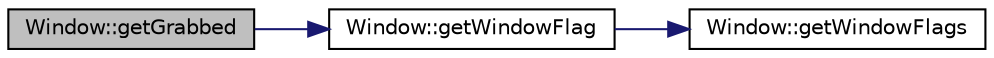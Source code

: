 digraph "Window::getGrabbed"
{
  edge [fontname="Helvetica",fontsize="10",labelfontname="Helvetica",labelfontsize="10"];
  node [fontname="Helvetica",fontsize="10",shape=record];
  rankdir="LR";
  Node1 [label="Window::getGrabbed",height=0.2,width=0.4,color="black", fillcolor="grey75", style="filled", fontcolor="black"];
  Node1 -> Node2 [color="midnightblue",fontsize="10",style="solid",fontname="Helvetica"];
  Node2 [label="Window::getWindowFlag",height=0.2,width=0.4,color="black", fillcolor="white", style="filled",URL="$class_window.html#a86c00aa8915bbfc54462828b8c8c02d9"];
  Node2 -> Node3 [color="midnightblue",fontsize="10",style="solid",fontname="Helvetica"];
  Node3 [label="Window::getWindowFlags",height=0.2,width=0.4,color="black", fillcolor="white", style="filled",URL="$class_window.html#aca4fc5eabb2ba61caccd3a080ba83772"];
}
